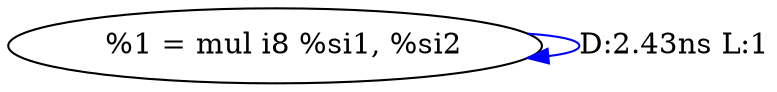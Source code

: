 digraph {
Node0x2b676a0[label="  %1 = mul i8 %si1, %si2"];
Node0x2b676a0 -> Node0x2b676a0[label="D:2.43ns L:1",color=blue];
}
